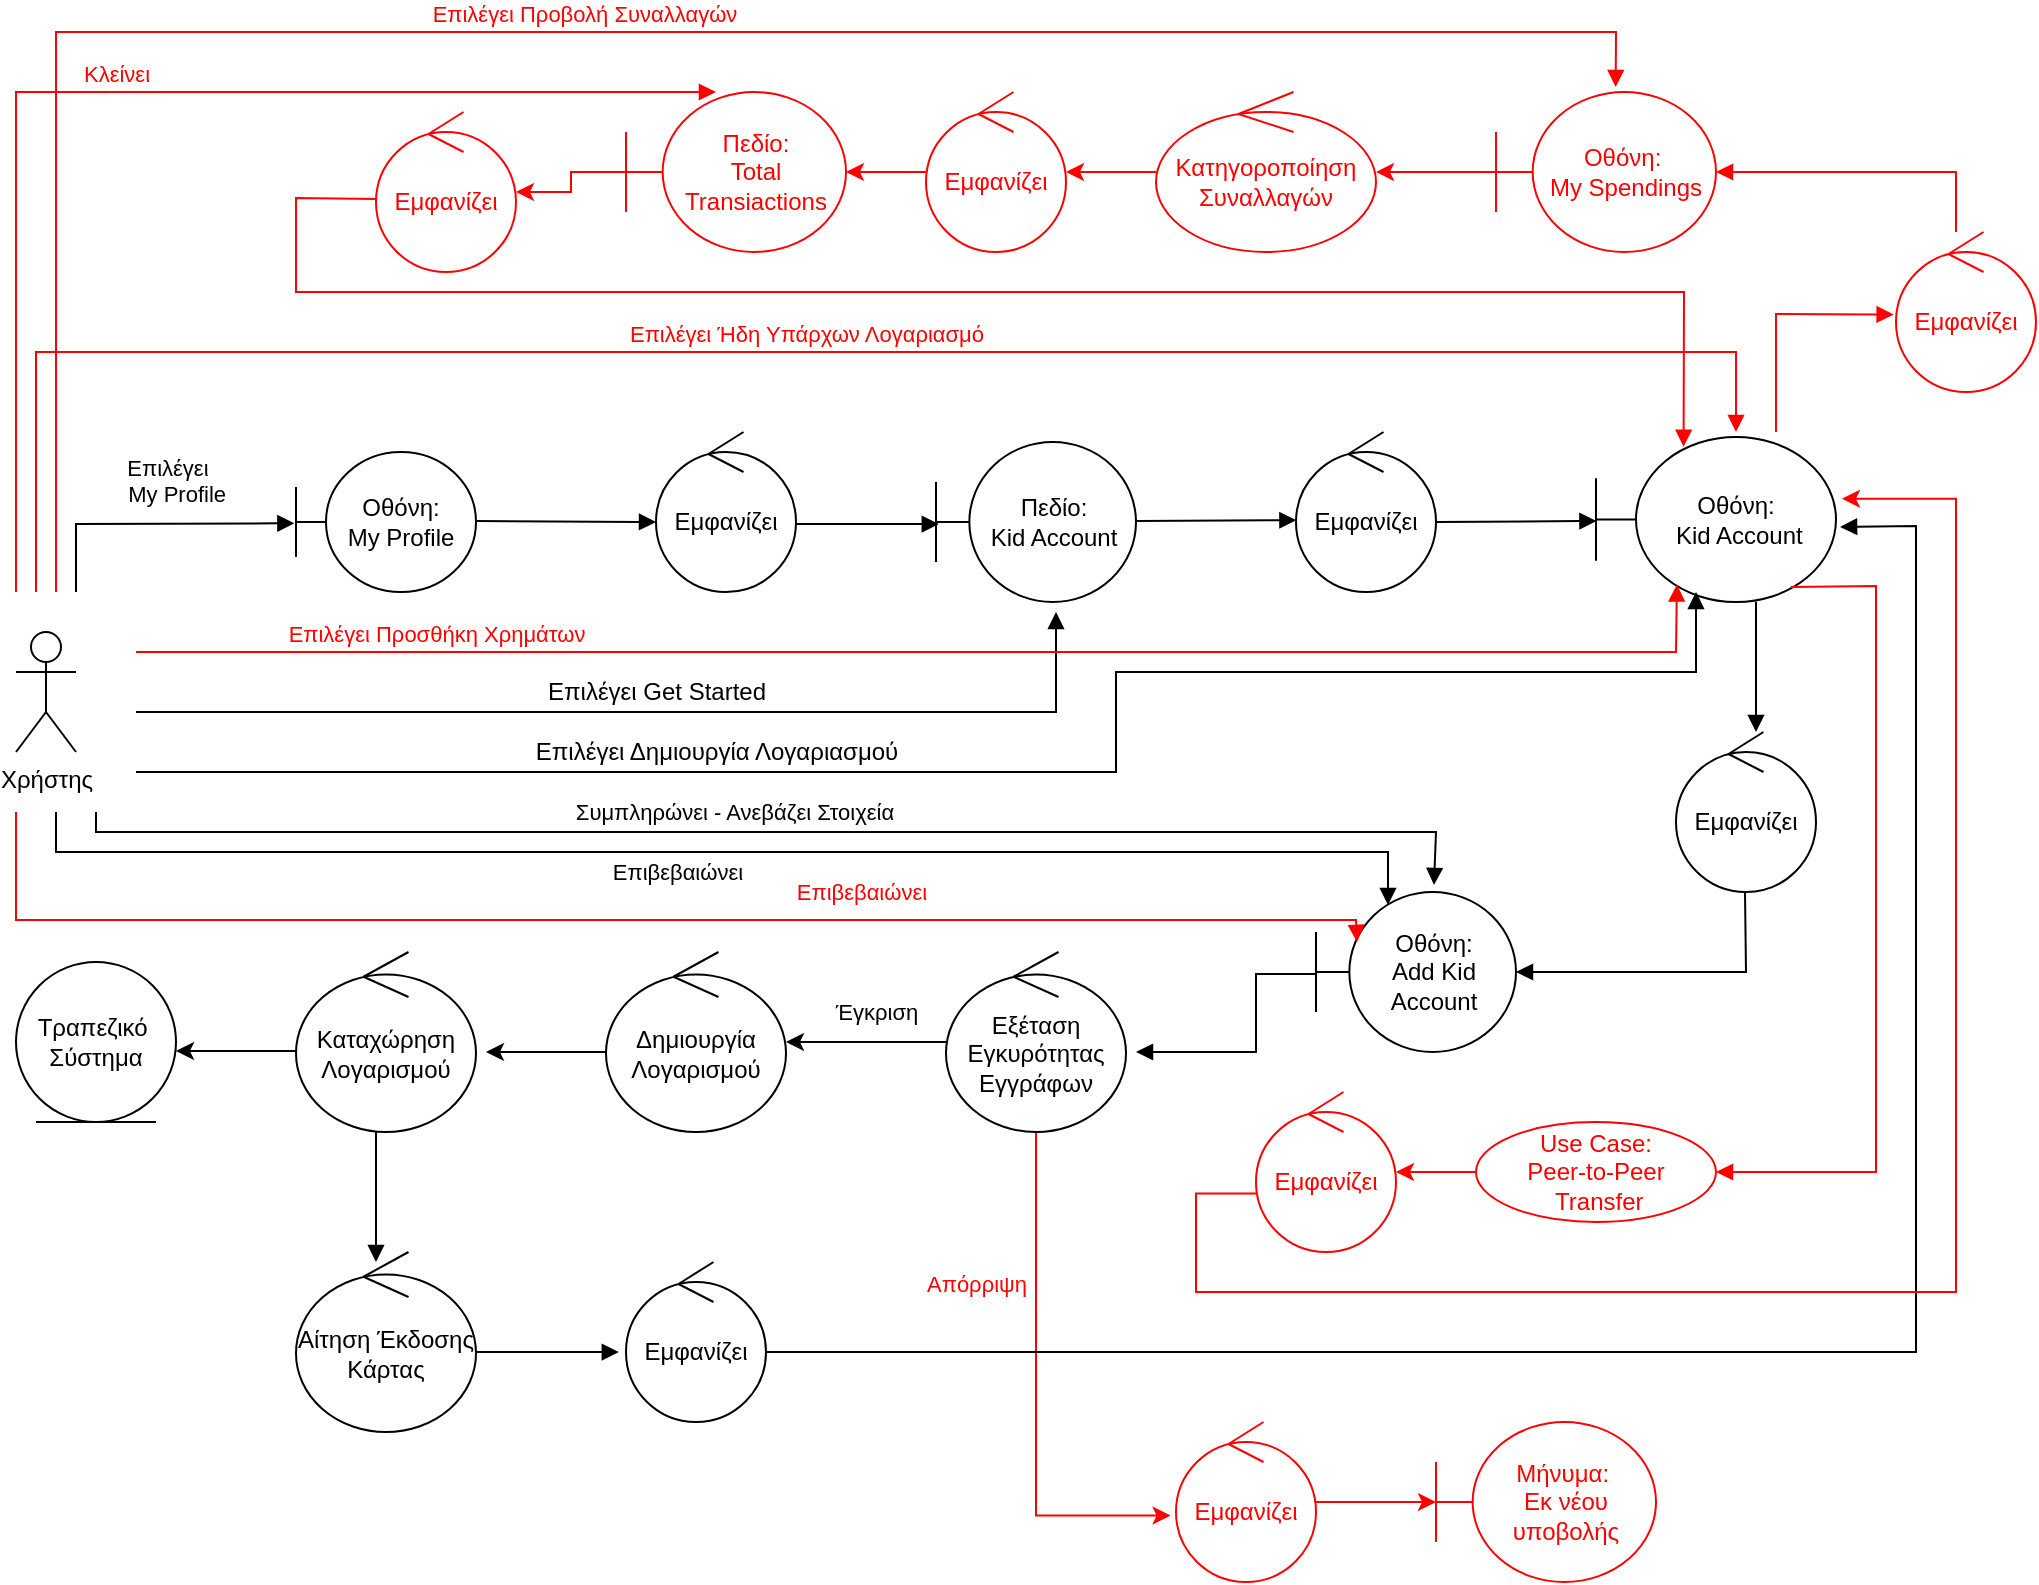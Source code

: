 <mxfile version="17.4.6" type="device"><diagram id="FDVxME0T01UYc1WOMeOi" name="Page-1"><mxGraphModel dx="1248" dy="1204" grid="0" gridSize="10" guides="1" tooltips="1" connect="1" arrows="1" fold="1" page="0" pageScale="1" pageWidth="827" pageHeight="1169" math="0" shadow="0"><root><mxCell id="0"/><mxCell id="1" parent="0"/><mxCell id="X69peHiCB9CW4q-i3S14-1" value="Οθόνη:&lt;br&gt;My Profile" style="shape=umlBoundary;whiteSpace=wrap;html=1;" vertex="1" parent="1"><mxGeometry x="220" y="210" width="90" height="70" as="geometry"/></mxCell><mxCell id="X69peHiCB9CW4q-i3S14-2" value="Επιλέγει&amp;nbsp;&lt;br&gt;&amp;nbsp; My Profile" style="html=1;verticalAlign=bottom;endArrow=block;rounded=0;entryX=-0.009;entryY=0.509;entryDx=0;entryDy=0;entryPerimeter=0;" edge="1" parent="1" target="X69peHiCB9CW4q-i3S14-1"><mxGeometry x="0.136" y="6" width="80" relative="1" as="geometry"><mxPoint x="110" y="280" as="sourcePoint"/><mxPoint x="190" y="244.5" as="targetPoint"/><Array as="points"><mxPoint x="110" y="246"/></Array><mxPoint as="offset"/></mxGeometry></mxCell><mxCell id="X69peHiCB9CW4q-i3S14-3" value="Χρήστης" style="shape=umlActor;verticalLabelPosition=bottom;verticalAlign=top;html=1;outlineConnect=0;" vertex="1" parent="1"><mxGeometry x="80" y="300" width="30" height="60" as="geometry"/></mxCell><mxCell id="X69peHiCB9CW4q-i3S14-4" value="Πεδίο:&lt;br&gt;Kid Account" style="shape=umlBoundary;whiteSpace=wrap;html=1;" vertex="1" parent="1"><mxGeometry x="540" y="205" width="100" height="80" as="geometry"/></mxCell><mxCell id="X69peHiCB9CW4q-i3S14-5" value="" style="html=1;verticalAlign=bottom;endArrow=block;rounded=0;entryX=0.014;entryY=0.513;entryDx=0;entryDy=0;entryPerimeter=0;" edge="1" parent="1" target="X69peHiCB9CW4q-i3S14-4"><mxGeometry width="80" relative="1" as="geometry"><mxPoint x="470" y="246" as="sourcePoint"/><mxPoint x="700" y="220" as="targetPoint"/><Array as="points"/></mxGeometry></mxCell><mxCell id="X69peHiCB9CW4q-i3S14-6" value="" style="html=1;verticalAlign=bottom;endArrow=block;rounded=0;" edge="1" parent="1"><mxGeometry width="80" relative="1" as="geometry"><mxPoint x="310" y="244.52" as="sourcePoint"/><mxPoint x="400" y="245" as="targetPoint"/><Array as="points"/></mxGeometry></mxCell><mxCell id="X69peHiCB9CW4q-i3S14-7" value="" style="html=1;verticalAlign=bottom;endArrow=block;rounded=0;" edge="1" parent="1"><mxGeometry width="80" relative="1" as="geometry"><mxPoint x="140" y="340" as="sourcePoint"/><mxPoint x="600" y="290" as="targetPoint"/><Array as="points"><mxPoint x="600" y="340"/></Array></mxGeometry></mxCell><mxCell id="X69peHiCB9CW4q-i3S14-8" value="Επιλέγει Get Started" style="text;html=1;align=center;verticalAlign=middle;resizable=0;points=[];autosize=1;strokeColor=none;fillColor=none;" vertex="1" parent="1"><mxGeometry x="335" y="320" width="130" height="20" as="geometry"/></mxCell><mxCell id="X69peHiCB9CW4q-i3S14-9" value="" style="html=1;verticalAlign=bottom;endArrow=block;rounded=0;entryX=0.003;entryY=0.551;entryDx=0;entryDy=0;entryPerimeter=0;" edge="1" parent="1"><mxGeometry width="80" relative="1" as="geometry"><mxPoint x="640" y="244.52" as="sourcePoint"/><mxPoint x="720.21" y="244.08" as="targetPoint"/><Array as="points"/></mxGeometry></mxCell><mxCell id="X69peHiCB9CW4q-i3S14-11" value="Εμφανίζει" style="ellipse;shape=umlControl;whiteSpace=wrap;html=1;" vertex="1" parent="1"><mxGeometry x="400" y="200" width="70" height="80" as="geometry"/></mxCell><mxCell id="X69peHiCB9CW4q-i3S14-12" value="Εμφανίζει" style="ellipse;shape=umlControl;whiteSpace=wrap;html=1;" vertex="1" parent="1"><mxGeometry x="720" y="200" width="70" height="80" as="geometry"/></mxCell><mxCell id="X69peHiCB9CW4q-i3S14-13" value="Οθόνη:&lt;br&gt;&amp;nbsp;Kid Account" style="shape=umlBoundary;whiteSpace=wrap;html=1;" vertex="1" parent="1"><mxGeometry x="870" y="202.5" width="120" height="82.5" as="geometry"/></mxCell><mxCell id="X69peHiCB9CW4q-i3S14-15" value="" style="html=1;verticalAlign=bottom;endArrow=block;rounded=0;entryX=0.003;entryY=0.551;entryDx=0;entryDy=0;entryPerimeter=0;" edge="1" parent="1"><mxGeometry width="80" relative="1" as="geometry"><mxPoint x="790" y="244.94" as="sourcePoint"/><mxPoint x="870.21" y="244.5" as="targetPoint"/><Array as="points"/></mxGeometry></mxCell><mxCell id="X69peHiCB9CW4q-i3S14-16" value="" style="html=1;verticalAlign=bottom;endArrow=block;rounded=0;" edge="1" parent="1"><mxGeometry width="80" relative="1" as="geometry"><mxPoint x="140" y="370" as="sourcePoint"/><mxPoint x="920" y="280" as="targetPoint"/><Array as="points"><mxPoint x="630" y="370"/><mxPoint x="630" y="320"/><mxPoint x="660" y="320"/><mxPoint x="920" y="320"/></Array></mxGeometry></mxCell><mxCell id="X69peHiCB9CW4q-i3S14-17" value="Επιλέγει Δημιουργία Λογαριασμού" style="text;html=1;align=center;verticalAlign=middle;resizable=0;points=[];autosize=1;strokeColor=none;fillColor=none;" vertex="1" parent="1"><mxGeometry x="325" y="350" width="210" height="20" as="geometry"/></mxCell><mxCell id="X69peHiCB9CW4q-i3S14-18" value="Εμφανίζει" style="ellipse;shape=umlControl;whiteSpace=wrap;html=1;" vertex="1" parent="1"><mxGeometry x="910" y="350" width="70" height="80" as="geometry"/></mxCell><mxCell id="X69peHiCB9CW4q-i3S14-19" value="" style="html=1;verticalAlign=bottom;endArrow=block;rounded=0;" edge="1" parent="1"><mxGeometry width="80" relative="1" as="geometry"><mxPoint x="950" y="285" as="sourcePoint"/><mxPoint x="950" y="350" as="targetPoint"/></mxGeometry></mxCell><mxCell id="X69peHiCB9CW4q-i3S14-21" value="" style="html=1;verticalAlign=bottom;endArrow=block;rounded=0;" edge="1" parent="1"><mxGeometry width="80" relative="1" as="geometry"><mxPoint x="944.5" y="430" as="sourcePoint"/><mxPoint x="830" y="470" as="targetPoint"/><Array as="points"><mxPoint x="945" y="470"/></Array></mxGeometry></mxCell><mxCell id="X69peHiCB9CW4q-i3S14-22" value="Οθόνη:&lt;br&gt;Add Kid&lt;br&gt;Account" style="shape=umlBoundary;whiteSpace=wrap;html=1;" vertex="1" parent="1"><mxGeometry x="730" y="430" width="100" height="80" as="geometry"/></mxCell><mxCell id="X69peHiCB9CW4q-i3S14-23" value="" style="html=1;verticalAlign=bottom;endArrow=block;rounded=0;entryX=0.59;entryY=-0.044;entryDx=0;entryDy=0;entryPerimeter=0;" edge="1" parent="1" target="X69peHiCB9CW4q-i3S14-22"><mxGeometry width="80" relative="1" as="geometry"><mxPoint x="120" y="390" as="sourcePoint"/><mxPoint x="850" y="410" as="targetPoint"/><Array as="points"><mxPoint x="120" y="400"/><mxPoint x="790" y="400"/></Array></mxGeometry></mxCell><mxCell id="X69peHiCB9CW4q-i3S14-24" value="Συμπληρώνει - Ανεβάζει Στοιχεία" style="edgeLabel;html=1;align=center;verticalAlign=middle;resizable=0;points=[];" vertex="1" connectable="0" parent="X69peHiCB9CW4q-i3S14-23"><mxGeometry x="-0.068" y="4" relative="1" as="geometry"><mxPoint y="-6" as="offset"/></mxGeometry></mxCell><mxCell id="X69peHiCB9CW4q-i3S14-33" value="Έγκριση" style="edgeStyle=orthogonalEdgeStyle;rounded=0;orthogonalLoop=1;jettySize=auto;html=1;" edge="1" parent="1" source="X69peHiCB9CW4q-i3S14-25" target="X69peHiCB9CW4q-i3S14-28"><mxGeometry x="-0.125" y="-15" relative="1" as="geometry"><mxPoint as="offset"/></mxGeometry></mxCell><mxCell id="X69peHiCB9CW4q-i3S14-72" value="" style="edgeStyle=orthogonalEdgeStyle;rounded=0;orthogonalLoop=1;jettySize=auto;html=1;fontColor=#FF0000;strokeColor=#FF0000;entryX=-0.039;entryY=0.585;entryDx=0;entryDy=0;entryPerimeter=0;" edge="1" parent="1" source="X69peHiCB9CW4q-i3S14-25" target="X69peHiCB9CW4q-i3S14-75"><mxGeometry relative="1" as="geometry"><mxPoint x="590" y="695" as="targetPoint"/><Array as="points"><mxPoint x="590" y="742"/></Array></mxGeometry></mxCell><mxCell id="X69peHiCB9CW4q-i3S14-73" value="Απόρριψη" style="edgeLabel;html=1;align=center;verticalAlign=middle;resizable=0;points=[];fontColor=#FF0000;" vertex="1" connectable="0" parent="X69peHiCB9CW4q-i3S14-72"><mxGeometry x="-0.039" relative="1" as="geometry"><mxPoint x="-30" y="-49" as="offset"/></mxGeometry></mxCell><mxCell id="X69peHiCB9CW4q-i3S14-25" value="Εξέταση Εγκυρότητας Εγγράφων" style="ellipse;shape=umlControl;whiteSpace=wrap;html=1;" vertex="1" parent="1"><mxGeometry x="545" y="460" width="90" height="90" as="geometry"/></mxCell><mxCell id="X69peHiCB9CW4q-i3S14-26" value="" style="html=1;verticalAlign=bottom;endArrow=block;rounded=0;entryX=0.36;entryY=0.081;entryDx=0;entryDy=0;entryPerimeter=0;" edge="1" parent="1" target="X69peHiCB9CW4q-i3S14-22"><mxGeometry width="80" relative="1" as="geometry"><mxPoint x="100" y="390" as="sourcePoint"/><mxPoint x="764" y="446.48" as="targetPoint"/><Array as="points"><mxPoint x="100" y="410"/><mxPoint x="766" y="410"/></Array></mxGeometry></mxCell><mxCell id="X69peHiCB9CW4q-i3S14-27" value="Επιβεβαιώνει&amp;nbsp;" style="edgeLabel;html=1;align=center;verticalAlign=middle;resizable=0;points=[];" vertex="1" connectable="0" parent="X69peHiCB9CW4q-i3S14-26"><mxGeometry x="-0.068" y="4" relative="1" as="geometry"><mxPoint y="14" as="offset"/></mxGeometry></mxCell><mxCell id="X69peHiCB9CW4q-i3S14-28" value="Δημιουργία&lt;br&gt;Λογαρισμού" style="ellipse;shape=umlControl;whiteSpace=wrap;html=1;" vertex="1" parent="1"><mxGeometry x="375" y="460" width="90" height="90" as="geometry"/></mxCell><mxCell id="X69peHiCB9CW4q-i3S14-29" value="" style="html=1;verticalAlign=bottom;endArrow=block;rounded=0;" edge="1" parent="1"><mxGeometry width="80" relative="1" as="geometry"><mxPoint x="730" y="471" as="sourcePoint"/><mxPoint x="640" y="510" as="targetPoint"/><Array as="points"><mxPoint x="700" y="471"/><mxPoint x="700" y="510"/></Array></mxGeometry></mxCell><mxCell id="X69peHiCB9CW4q-i3S14-34" value="Καταχώρηση&lt;br&gt;Λογαρισμού" style="ellipse;shape=umlControl;whiteSpace=wrap;html=1;" vertex="1" parent="1"><mxGeometry x="220" y="460" width="90" height="90" as="geometry"/></mxCell><mxCell id="X69peHiCB9CW4q-i3S14-35" value="Τραπεζικό&amp;nbsp;&lt;br&gt;Σύστημα" style="ellipse;shape=umlEntity;whiteSpace=wrap;html=1;" vertex="1" parent="1"><mxGeometry x="80" y="465" width="80" height="80" as="geometry"/></mxCell><mxCell id="X69peHiCB9CW4q-i3S14-36" value="" style="edgeStyle=orthogonalEdgeStyle;rounded=0;orthogonalLoop=1;jettySize=auto;html=1;" edge="1" parent="1"><mxGeometry x="-0.125" y="-15" relative="1" as="geometry"><mxPoint x="375" y="510" as="sourcePoint"/><mxPoint x="315" y="510" as="targetPoint"/><mxPoint as="offset"/></mxGeometry></mxCell><mxCell id="X69peHiCB9CW4q-i3S14-38" value="" style="edgeStyle=orthogonalEdgeStyle;rounded=0;orthogonalLoop=1;jettySize=auto;html=1;" edge="1" parent="1"><mxGeometry x="-0.125" y="-15" relative="1" as="geometry"><mxPoint x="220" y="509.5" as="sourcePoint"/><mxPoint x="160" y="509.5" as="targetPoint"/><mxPoint as="offset"/></mxGeometry></mxCell><mxCell id="X69peHiCB9CW4q-i3S14-39" value="Αίτηση Έκδοσης&lt;br&gt;Κάρτας" style="ellipse;shape=umlControl;whiteSpace=wrap;html=1;" vertex="1" parent="1"><mxGeometry x="220" y="610" width="90" height="90" as="geometry"/></mxCell><mxCell id="X69peHiCB9CW4q-i3S14-40" value="" style="html=1;verticalAlign=bottom;endArrow=block;rounded=0;" edge="1" parent="1"><mxGeometry width="80" relative="1" as="geometry"><mxPoint x="260" y="550" as="sourcePoint"/><mxPoint x="260" y="615" as="targetPoint"/></mxGeometry></mxCell><mxCell id="X69peHiCB9CW4q-i3S14-41" value="Εμφανίζει" style="ellipse;shape=umlControl;whiteSpace=wrap;html=1;" vertex="1" parent="1"><mxGeometry x="385" y="615" width="70" height="80" as="geometry"/></mxCell><mxCell id="X69peHiCB9CW4q-i3S14-42" value="" style="html=1;verticalAlign=bottom;endArrow=block;rounded=0;entryX=0.014;entryY=0.513;entryDx=0;entryDy=0;entryPerimeter=0;" edge="1" parent="1"><mxGeometry width="80" relative="1" as="geometry"><mxPoint x="310" y="660" as="sourcePoint"/><mxPoint x="381.4" y="660.04" as="targetPoint"/><Array as="points"/></mxGeometry></mxCell><mxCell id="X69peHiCB9CW4q-i3S14-43" value="" style="html=1;verticalAlign=bottom;endArrow=block;rounded=0;entryX=1.017;entryY=0.545;entryDx=0;entryDy=0;entryPerimeter=0;" edge="1" parent="1" target="X69peHiCB9CW4q-i3S14-13"><mxGeometry width="80" relative="1" as="geometry"><mxPoint x="455" y="660" as="sourcePoint"/><mxPoint x="1030" y="260" as="targetPoint"/><Array as="points"><mxPoint x="1030" y="660"/><mxPoint x="1030" y="247"/></Array></mxGeometry></mxCell><mxCell id="X69peHiCB9CW4q-i3S14-46" value="&lt;font color=&quot;#ff0000&quot;&gt;Επιλέγει Ήδη Υπάρχων Λογαριασμό&lt;/font&gt;" style="html=1;verticalAlign=bottom;endArrow=block;rounded=0;strokeColor=#FF0000;" edge="1" parent="1"><mxGeometry width="80" relative="1" as="geometry"><mxPoint x="90" y="280" as="sourcePoint"/><mxPoint x="940" y="200" as="targetPoint"/><Array as="points"><mxPoint x="90" y="160"/><mxPoint x="940" y="160"/></Array></mxGeometry></mxCell><mxCell id="X69peHiCB9CW4q-i3S14-47" value="&lt;font color=&quot;#ff0000&quot;&gt;Εμφανίζει&lt;/font&gt;" style="ellipse;shape=umlControl;whiteSpace=wrap;html=1;strokeColor=#FF0000;" vertex="1" parent="1"><mxGeometry x="1020" y="100" width="70" height="80" as="geometry"/></mxCell><mxCell id="X69peHiCB9CW4q-i3S14-48" value="" style="html=1;verticalAlign=bottom;endArrow=block;rounded=0;fontColor=#FF0000;strokeColor=#FF0000;entryX=-0.017;entryY=0.516;entryDx=0;entryDy=0;entryPerimeter=0;" edge="1" parent="1" target="X69peHiCB9CW4q-i3S14-47"><mxGeometry width="80" relative="1" as="geometry"><mxPoint x="960" y="200" as="sourcePoint"/><mxPoint x="1060" y="210" as="targetPoint"/><Array as="points"><mxPoint x="960" y="141"/></Array></mxGeometry></mxCell><mxCell id="X69peHiCB9CW4q-i3S14-49" value="" style="html=1;verticalAlign=bottom;endArrow=block;rounded=0;fontColor=#FF0000;strokeColor=#FF0000;" edge="1" parent="1"><mxGeometry width="80" relative="1" as="geometry"><mxPoint x="1050" y="100" as="sourcePoint"/><mxPoint x="930" y="70" as="targetPoint"/><Array as="points"><mxPoint x="1050" y="70"/></Array></mxGeometry></mxCell><mxCell id="X69peHiCB9CW4q-i3S14-59" value="" style="edgeStyle=orthogonalEdgeStyle;rounded=0;orthogonalLoop=1;jettySize=auto;html=1;fontColor=#FF0000;strokeColor=#FF0000;" edge="1" parent="1" source="X69peHiCB9CW4q-i3S14-50" target="X69peHiCB9CW4q-i3S14-52"><mxGeometry relative="1" as="geometry"/></mxCell><mxCell id="X69peHiCB9CW4q-i3S14-50" value="Οθόνη:&amp;nbsp;&lt;br&gt;My Spendings" style="shape=umlBoundary;whiteSpace=wrap;html=1;fontColor=#FF0000;strokeColor=#FF0000;" vertex="1" parent="1"><mxGeometry x="820" y="30" width="110" height="80" as="geometry"/></mxCell><mxCell id="X69peHiCB9CW4q-i3S14-51" value="&lt;font color=&quot;#ff0000&quot;&gt;Επιλέγει Προβολή Συναλλαγών&lt;/font&gt;" style="html=1;verticalAlign=bottom;endArrow=block;rounded=0;strokeColor=#FF0000;entryX=0.544;entryY=-0.031;entryDx=0;entryDy=0;entryPerimeter=0;" edge="1" parent="1" target="X69peHiCB9CW4q-i3S14-50"><mxGeometry width="80" relative="1" as="geometry"><mxPoint x="100" y="280" as="sourcePoint"/><mxPoint x="880" y="-10" as="targetPoint"/><Array as="points"><mxPoint x="100" y="140"/><mxPoint x="100"/><mxPoint x="880"/></Array></mxGeometry></mxCell><mxCell id="X69peHiCB9CW4q-i3S14-60" value="" style="edgeStyle=orthogonalEdgeStyle;rounded=0;orthogonalLoop=1;jettySize=auto;html=1;fontColor=#FF0000;strokeColor=#FF0000;" edge="1" parent="1" source="X69peHiCB9CW4q-i3S14-52" target="X69peHiCB9CW4q-i3S14-53"><mxGeometry relative="1" as="geometry"/></mxCell><mxCell id="X69peHiCB9CW4q-i3S14-52" value="&lt;font color=&quot;#ff0000&quot;&gt;Κατηγοροποίηση&lt;br&gt;Συναλλαγών&lt;br&gt;&lt;/font&gt;" style="ellipse;shape=umlControl;whiteSpace=wrap;html=1;strokeColor=#FF0000;" vertex="1" parent="1"><mxGeometry x="650" y="30" width="110" height="80" as="geometry"/></mxCell><mxCell id="X69peHiCB9CW4q-i3S14-61" value="" style="edgeStyle=orthogonalEdgeStyle;rounded=0;orthogonalLoop=1;jettySize=auto;html=1;fontColor=#FF0000;strokeColor=#FF0000;" edge="1" parent="1" source="X69peHiCB9CW4q-i3S14-53" target="X69peHiCB9CW4q-i3S14-54"><mxGeometry relative="1" as="geometry"/></mxCell><mxCell id="X69peHiCB9CW4q-i3S14-53" value="&lt;font color=&quot;#ff0000&quot;&gt;Εμφανίζει&lt;/font&gt;" style="ellipse;shape=umlControl;whiteSpace=wrap;html=1;strokeColor=#FF0000;" vertex="1" parent="1"><mxGeometry x="535" y="30" width="70" height="80" as="geometry"/></mxCell><mxCell id="X69peHiCB9CW4q-i3S14-62" value="" style="edgeStyle=orthogonalEdgeStyle;rounded=0;orthogonalLoop=1;jettySize=auto;html=1;fontColor=#FF0000;strokeColor=#FF0000;" edge="1" parent="1" source="X69peHiCB9CW4q-i3S14-54" target="X69peHiCB9CW4q-i3S14-56"><mxGeometry relative="1" as="geometry"/></mxCell><mxCell id="X69peHiCB9CW4q-i3S14-54" value="Πεδίο: &lt;br&gt;Total&lt;br&gt;Transiactions" style="shape=umlBoundary;whiteSpace=wrap;html=1;fontColor=#FF0000;strokeColor=#FF0000;" vertex="1" parent="1"><mxGeometry x="385" y="30" width="110" height="80" as="geometry"/></mxCell><mxCell id="X69peHiCB9CW4q-i3S14-55" value="Κλείνει" style="html=1;verticalAlign=bottom;endArrow=block;rounded=0;fontColor=#FF0000;strokeColor=#FF0000;entryX=0.409;entryY=0;entryDx=0;entryDy=0;entryPerimeter=0;" edge="1" parent="1" target="X69peHiCB9CW4q-i3S14-54"><mxGeometry width="80" relative="1" as="geometry"><mxPoint x="80" y="280" as="sourcePoint"/><mxPoint x="325" y="29.2" as="targetPoint"/><Array as="points"><mxPoint x="80" y="30"/></Array></mxGeometry></mxCell><mxCell id="X69peHiCB9CW4q-i3S14-56" value="&lt;font color=&quot;#ff0000&quot;&gt;Εμφανίζει&lt;/font&gt;" style="ellipse;shape=umlControl;whiteSpace=wrap;html=1;strokeColor=#FF0000;" vertex="1" parent="1"><mxGeometry x="260" y="40" width="70" height="80" as="geometry"/></mxCell><mxCell id="X69peHiCB9CW4q-i3S14-57" value="" style="html=1;verticalAlign=bottom;endArrow=block;rounded=0;fontColor=#FF0000;strokeColor=#FF0000;exitX=0.003;exitY=0.543;exitDx=0;exitDy=0;exitPerimeter=0;entryX=0.365;entryY=0.059;entryDx=0;entryDy=0;entryPerimeter=0;" edge="1" parent="1" source="X69peHiCB9CW4q-i3S14-56" target="X69peHiCB9CW4q-i3S14-13"><mxGeometry x="-0.055" y="10" width="80" relative="1" as="geometry"><mxPoint x="290" y="130" as="sourcePoint"/><mxPoint x="910" y="130" as="targetPoint"/><Array as="points"><mxPoint x="220" y="83"/><mxPoint x="220" y="130"/><mxPoint x="914" y="130"/></Array><mxPoint as="offset"/></mxGeometry></mxCell><mxCell id="X69peHiCB9CW4q-i3S14-63" value="" style="html=1;verticalAlign=bottom;endArrow=block;rounded=0;fontColor=#FF0000;strokeColor=#FF0000;exitX=0.811;exitY=0.909;exitDx=0;exitDy=0;exitPerimeter=0;" edge="1" parent="1" source="X69peHiCB9CW4q-i3S14-13"><mxGeometry width="80" relative="1" as="geometry"><mxPoint x="1000" y="280" as="sourcePoint"/><mxPoint x="930" y="570" as="targetPoint"/><Array as="points"><mxPoint x="1010" y="277"/><mxPoint x="1010" y="570"/></Array></mxGeometry></mxCell><mxCell id="X69peHiCB9CW4q-i3S14-64" value="Επιλέγει Προσθήκη Χρημάτων" style="html=1;verticalAlign=bottom;endArrow=block;rounded=0;fontColor=#FF0000;strokeColor=#FF0000;entryX=0.337;entryY=0.894;entryDx=0;entryDy=0;entryPerimeter=0;" edge="1" parent="1" target="X69peHiCB9CW4q-i3S14-13"><mxGeometry x="-0.627" width="80" relative="1" as="geometry"><mxPoint x="140" y="310" as="sourcePoint"/><mxPoint x="900" y="310" as="targetPoint"/><Array as="points"><mxPoint x="910" y="310"/></Array><mxPoint as="offset"/></mxGeometry></mxCell><mxCell id="X69peHiCB9CW4q-i3S14-69" value="" style="edgeStyle=orthogonalEdgeStyle;rounded=0;orthogonalLoop=1;jettySize=auto;html=1;fontColor=#FF0000;strokeColor=#FF0000;" edge="1" parent="1" source="X69peHiCB9CW4q-i3S14-67" target="X69peHiCB9CW4q-i3S14-68"><mxGeometry relative="1" as="geometry"/></mxCell><mxCell id="X69peHiCB9CW4q-i3S14-67" value="Use Case:&lt;br&gt;Peer-to-Peer&lt;br&gt;&amp;nbsp;Transfer" style="ellipse;whiteSpace=wrap;html=1;fontColor=#FF0000;strokeColor=#FF0000;" vertex="1" parent="1"><mxGeometry x="810" y="545" width="120" height="50" as="geometry"/></mxCell><mxCell id="X69peHiCB9CW4q-i3S14-68" value="&lt;font color=&quot;#ff0000&quot;&gt;Εμφανίζει&lt;/font&gt;" style="ellipse;shape=umlControl;whiteSpace=wrap;html=1;strokeColor=#FF0000;" vertex="1" parent="1"><mxGeometry x="700" y="530" width="70" height="80" as="geometry"/></mxCell><mxCell id="X69peHiCB9CW4q-i3S14-70" value="" style="edgeStyle=orthogonalEdgeStyle;rounded=0;orthogonalLoop=1;jettySize=auto;html=1;fontColor=#FF0000;strokeColor=#FF0000;entryX=1.025;entryY=0.374;entryDx=0;entryDy=0;entryPerimeter=0;exitX=0.006;exitY=0.634;exitDx=0;exitDy=0;exitPerimeter=0;" edge="1" parent="1" source="X69peHiCB9CW4q-i3S14-68" target="X69peHiCB9CW4q-i3S14-13"><mxGeometry relative="1" as="geometry"><mxPoint x="690" y="595" as="sourcePoint"/><mxPoint x="1090" y="340" as="targetPoint"/><Array as="points"><mxPoint x="670" y="581"/><mxPoint x="670" y="630"/><mxPoint x="1050" y="630"/><mxPoint x="1050" y="233"/></Array></mxGeometry></mxCell><mxCell id="X69peHiCB9CW4q-i3S14-74" value="Μήνυμα:&amp;nbsp;&lt;br&gt;Εκ νέου υποβολής" style="shape=umlBoundary;whiteSpace=wrap;html=1;fontColor=#FF0000;strokeColor=#FF0000;" vertex="1" parent="1"><mxGeometry x="790" y="695" width="110" height="80" as="geometry"/></mxCell><mxCell id="X69peHiCB9CW4q-i3S14-76" value="" style="edgeStyle=orthogonalEdgeStyle;rounded=0;orthogonalLoop=1;jettySize=auto;html=1;fontColor=#FF0000;strokeColor=#FF0000;" edge="1" parent="1" source="X69peHiCB9CW4q-i3S14-75" target="X69peHiCB9CW4q-i3S14-74"><mxGeometry relative="1" as="geometry"/></mxCell><mxCell id="X69peHiCB9CW4q-i3S14-75" value="&lt;font color=&quot;#ff0000&quot;&gt;Εμφανίζει&lt;/font&gt;" style="ellipse;shape=umlControl;whiteSpace=wrap;html=1;strokeColor=#FF0000;" vertex="1" parent="1"><mxGeometry x="660" y="695" width="70" height="80" as="geometry"/></mxCell><mxCell id="X69peHiCB9CW4q-i3S14-77" value="" style="html=1;verticalAlign=bottom;endArrow=block;rounded=0;entryX=0.205;entryY=0.312;entryDx=0;entryDy=0;entryPerimeter=0;strokeColor=#FF0000;" edge="1" parent="1" target="X69peHiCB9CW4q-i3S14-22"><mxGeometry width="80" relative="1" as="geometry"><mxPoint x="80" y="390" as="sourcePoint"/><mxPoint x="770.5" y="460" as="targetPoint"/><Array as="points"><mxPoint x="80" y="444"/><mxPoint x="750" y="444"/></Array></mxGeometry></mxCell><mxCell id="X69peHiCB9CW4q-i3S14-78" value="&lt;font color=&quot;#ff0000&quot;&gt;Επιβεβαιώνει&amp;nbsp;&lt;/font&gt;" style="edgeLabel;html=1;align=center;verticalAlign=middle;resizable=0;points=[];" vertex="1" connectable="0" parent="X69peHiCB9CW4q-i3S14-77"><mxGeometry x="-0.068" y="4" relative="1" as="geometry"><mxPoint x="135" y="-10" as="offset"/></mxGeometry></mxCell></root></mxGraphModel></diagram></mxfile>